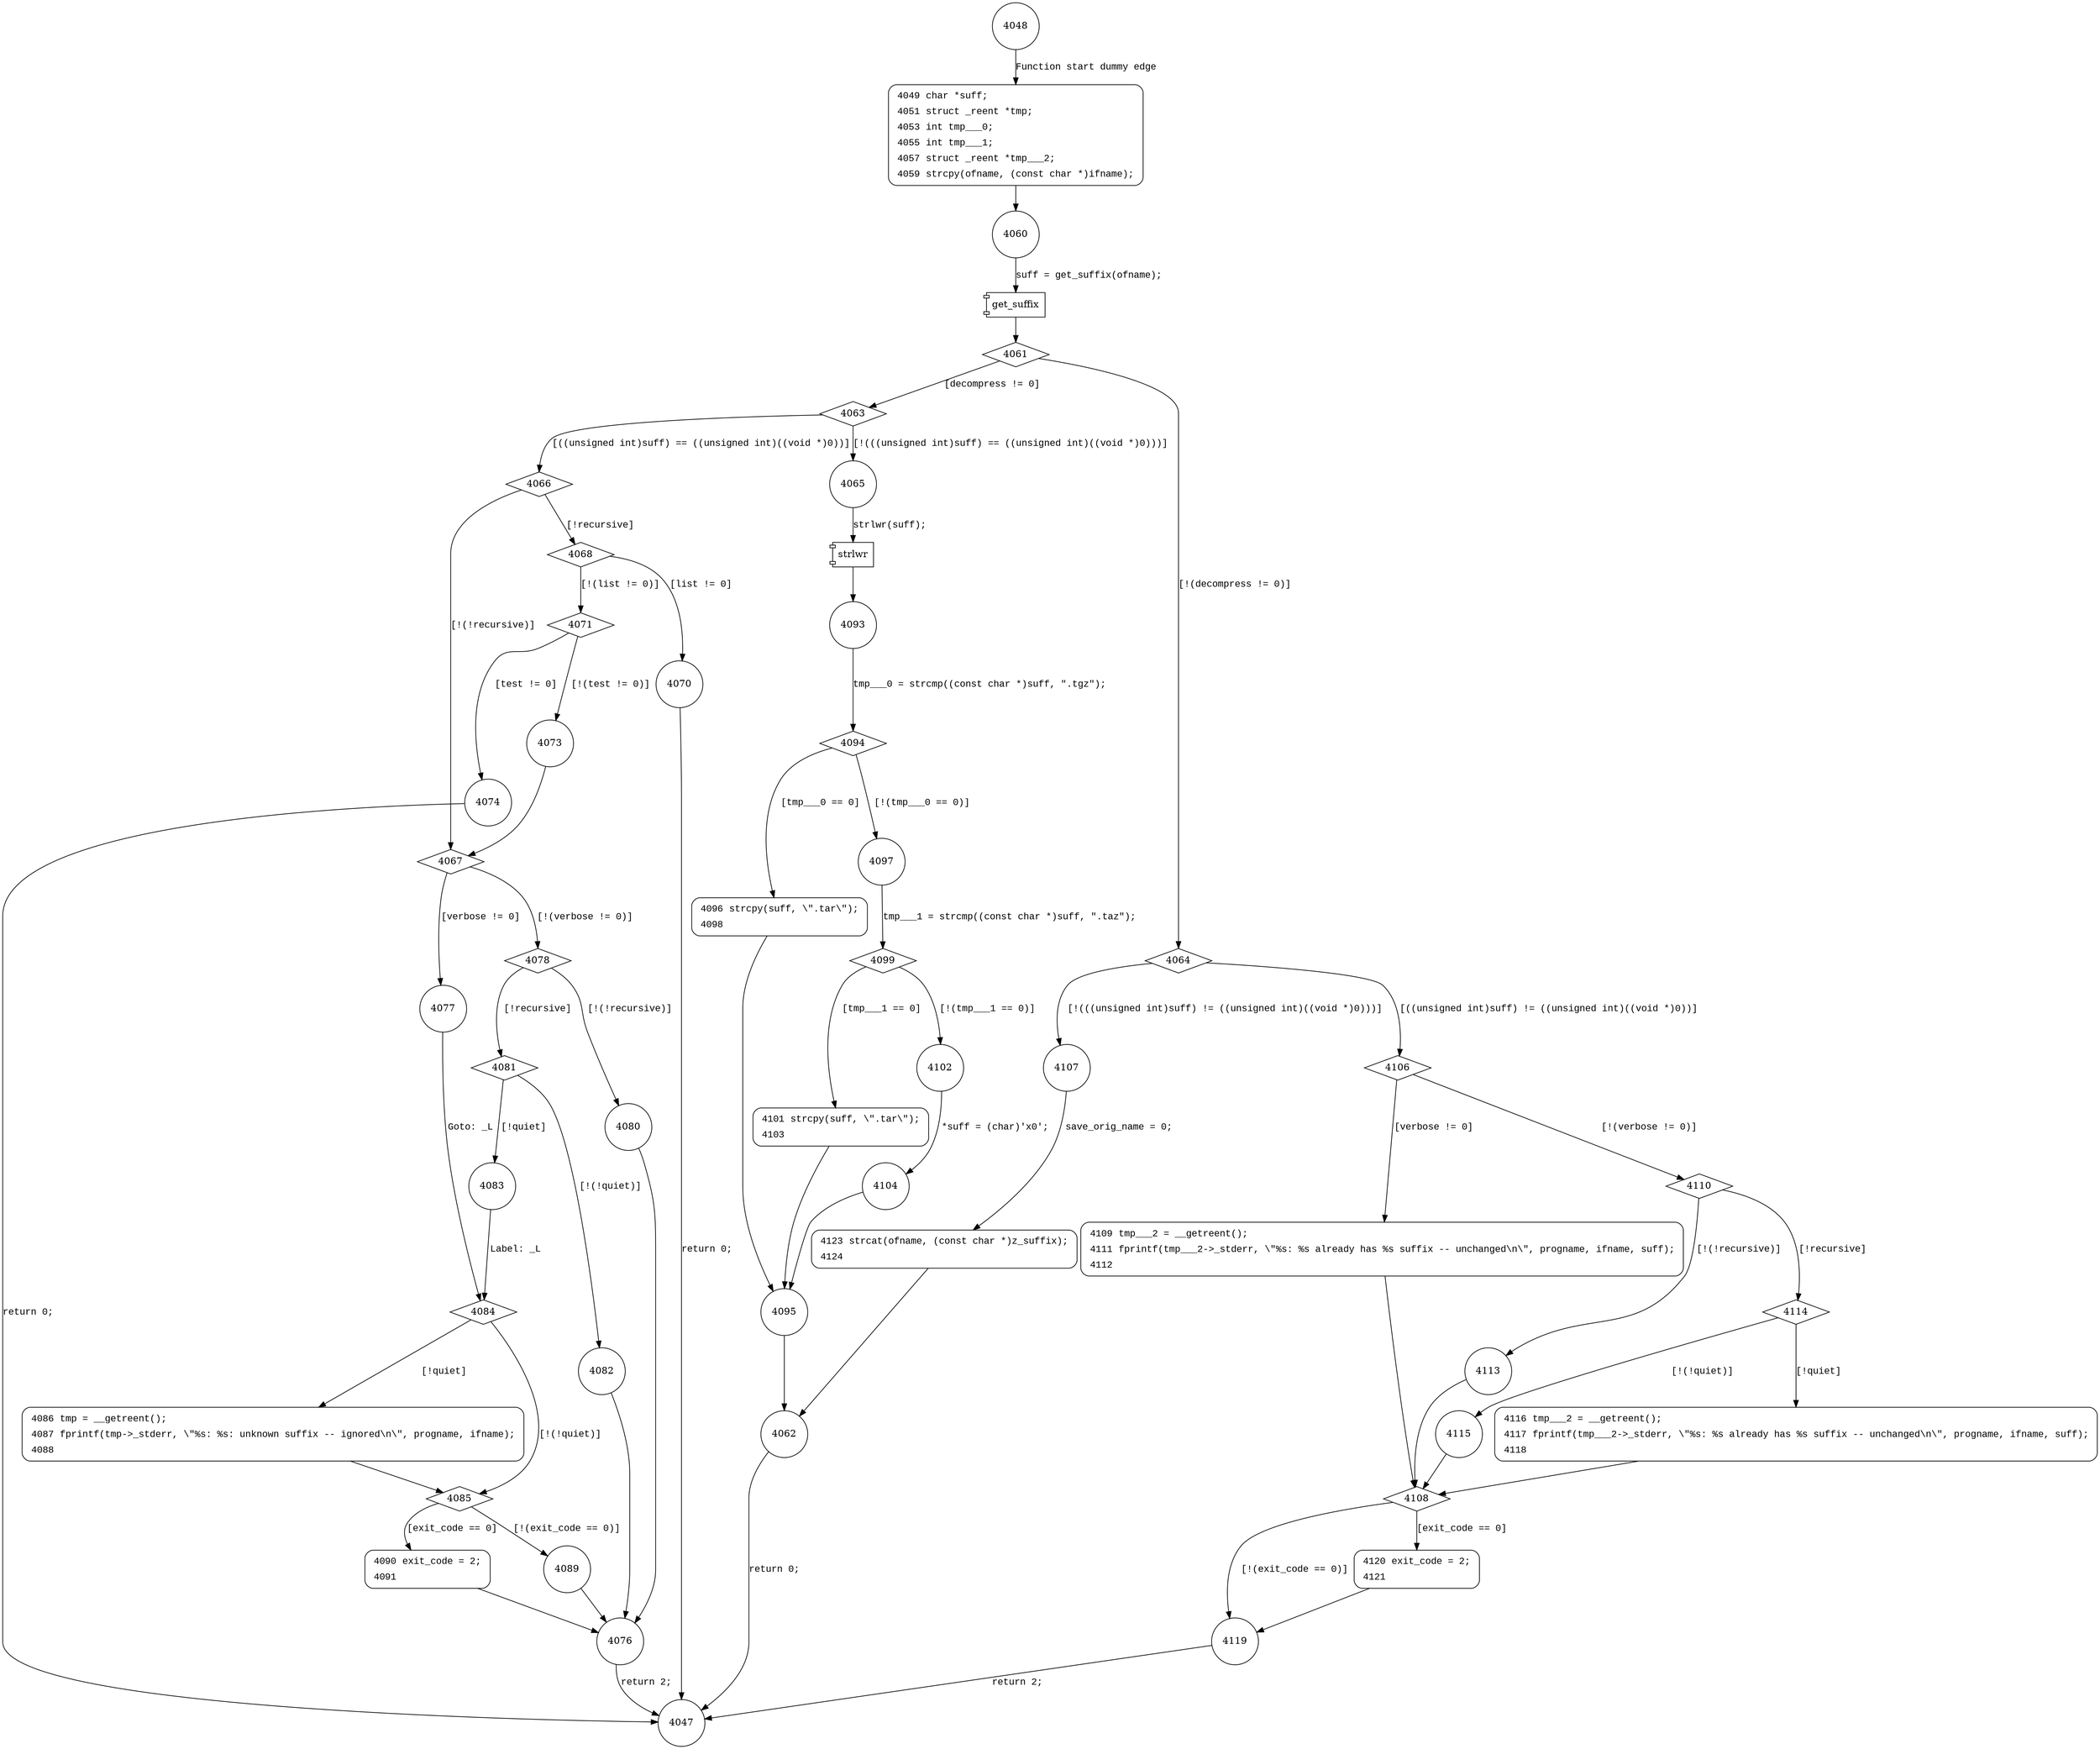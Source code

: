 digraph make_ofname {
4048 [shape="circle"]
4049 [shape="circle"]
4060 [shape="circle"]
4061 [shape="diamond"]
4064 [shape="diamond"]
4063 [shape="diamond"]
4065 [shape="circle"]
4066 [shape="diamond"]
4067 [shape="diamond"]
4068 [shape="diamond"]
4071 [shape="diamond"]
4070 [shape="circle"]
4073 [shape="circle"]
4074 [shape="circle"]
4078 [shape="diamond"]
4077 [shape="circle"]
4084 [shape="diamond"]
4085 [shape="diamond"]
4086 [shape="circle"]
4089 [shape="circle"]
4090 [shape="circle"]
4076 [shape="circle"]
4047 [shape="circle"]
4080 [shape="circle"]
4081 [shape="diamond"]
4082 [shape="circle"]
4083 [shape="circle"]
4093 [shape="circle"]
4094 [shape="diamond"]
4097 [shape="circle"]
4096 [shape="circle"]
4095 [shape="circle"]
4062 [shape="circle"]
4099 [shape="diamond"]
4102 [shape="circle"]
4101 [shape="circle"]
4104 [shape="circle"]
4107 [shape="circle"]
4106 [shape="diamond"]
4110 [shape="diamond"]
4109 [shape="circle"]
4108 [shape="diamond"]
4119 [shape="circle"]
4120 [shape="circle"]
4113 [shape="circle"]
4114 [shape="diamond"]
4115 [shape="circle"]
4116 [shape="circle"]
4123 [shape="circle"]
4049 [style="filled,bold" penwidth="1" fillcolor="white" fontname="Courier New" shape="Mrecord" label=<<table border="0" cellborder="0" cellpadding="3" bgcolor="white"><tr><td align="right">4049</td><td align="left">char *suff;</td></tr><tr><td align="right">4051</td><td align="left">struct _reent *tmp;</td></tr><tr><td align="right">4053</td><td align="left">int tmp___0;</td></tr><tr><td align="right">4055</td><td align="left">int tmp___1;</td></tr><tr><td align="right">4057</td><td align="left">struct _reent *tmp___2;</td></tr><tr><td align="right">4059</td><td align="left">strcpy(ofname, (const char *)ifname);</td></tr></table>>]
4049 -> 4060[label=""]
4086 [style="filled,bold" penwidth="1" fillcolor="white" fontname="Courier New" shape="Mrecord" label=<<table border="0" cellborder="0" cellpadding="3" bgcolor="white"><tr><td align="right">4086</td><td align="left">tmp = __getreent();</td></tr><tr><td align="right">4087</td><td align="left">fprintf(tmp-&gt;_stderr, \"%s: %s: unknown suffix -- ignored\n\", progname, ifname);</td></tr><tr><td align="right">4088</td><td align="left"></td></tr></table>>]
4086 -> 4085[label=""]
4090 [style="filled,bold" penwidth="1" fillcolor="white" fontname="Courier New" shape="Mrecord" label=<<table border="0" cellborder="0" cellpadding="3" bgcolor="white"><tr><td align="right">4090</td><td align="left">exit_code = 2;</td></tr><tr><td align="right">4091</td><td align="left"></td></tr></table>>]
4090 -> 4076[label=""]
4096 [style="filled,bold" penwidth="1" fillcolor="white" fontname="Courier New" shape="Mrecord" label=<<table border="0" cellborder="0" cellpadding="3" bgcolor="white"><tr><td align="right">4096</td><td align="left">strcpy(suff, \".tar\");</td></tr><tr><td align="right">4098</td><td align="left"></td></tr></table>>]
4096 -> 4095[label=""]
4101 [style="filled,bold" penwidth="1" fillcolor="white" fontname="Courier New" shape="Mrecord" label=<<table border="0" cellborder="0" cellpadding="3" bgcolor="white"><tr><td align="right">4101</td><td align="left">strcpy(suff, \".tar\");</td></tr><tr><td align="right">4103</td><td align="left"></td></tr></table>>]
4101 -> 4095[label=""]
4109 [style="filled,bold" penwidth="1" fillcolor="white" fontname="Courier New" shape="Mrecord" label=<<table border="0" cellborder="0" cellpadding="3" bgcolor="white"><tr><td align="right">4109</td><td align="left">tmp___2 = __getreent();</td></tr><tr><td align="right">4111</td><td align="left">fprintf(tmp___2-&gt;_stderr, \"%s: %s already has %s suffix -- unchanged\n\", progname, ifname, suff);</td></tr><tr><td align="right">4112</td><td align="left"></td></tr></table>>]
4109 -> 4108[label=""]
4120 [style="filled,bold" penwidth="1" fillcolor="white" fontname="Courier New" shape="Mrecord" label=<<table border="0" cellborder="0" cellpadding="3" bgcolor="white"><tr><td align="right">4120</td><td align="left">exit_code = 2;</td></tr><tr><td align="right">4121</td><td align="left"></td></tr></table>>]
4120 -> 4119[label=""]
4116 [style="filled,bold" penwidth="1" fillcolor="white" fontname="Courier New" shape="Mrecord" label=<<table border="0" cellborder="0" cellpadding="3" bgcolor="white"><tr><td align="right">4116</td><td align="left">tmp___2 = __getreent();</td></tr><tr><td align="right">4117</td><td align="left">fprintf(tmp___2-&gt;_stderr, \"%s: %s already has %s suffix -- unchanged\n\", progname, ifname, suff);</td></tr><tr><td align="right">4118</td><td align="left"></td></tr></table>>]
4116 -> 4108[label=""]
4123 [style="filled,bold" penwidth="1" fillcolor="white" fontname="Courier New" shape="Mrecord" label=<<table border="0" cellborder="0" cellpadding="3" bgcolor="white"><tr><td align="right">4123</td><td align="left">strcat(ofname, (const char *)z_suffix);</td></tr><tr><td align="right">4124</td><td align="left"></td></tr></table>>]
4123 -> 4062[label=""]
4048 -> 4049 [label="Function start dummy edge" fontname="Courier New"]
100016 [shape="component" label="get_suffix"]
4060 -> 100016 [label="suff = get_suffix(ofname);" fontname="Courier New"]
100016 -> 4061 [label="" fontname="Courier New"]
4061 -> 4064 [label="[!(decompress != 0)]" fontname="Courier New"]
4061 -> 4063 [label="[decompress != 0]" fontname="Courier New"]
4063 -> 4065 [label="[!(((unsigned int)suff) == ((unsigned int)((void *)0)))]" fontname="Courier New"]
4063 -> 4066 [label="[((unsigned int)suff) == ((unsigned int)((void *)0))]" fontname="Courier New"]
4066 -> 4067 [label="[!(!recursive)]" fontname="Courier New"]
4066 -> 4068 [label="[!recursive]" fontname="Courier New"]
4068 -> 4071 [label="[!(list != 0)]" fontname="Courier New"]
4068 -> 4070 [label="[list != 0]" fontname="Courier New"]
4071 -> 4073 [label="[!(test != 0)]" fontname="Courier New"]
4071 -> 4074 [label="[test != 0]" fontname="Courier New"]
4073 -> 4067 [label="" fontname="Courier New"]
4067 -> 4078 [label="[!(verbose != 0)]" fontname="Courier New"]
4067 -> 4077 [label="[verbose != 0]" fontname="Courier New"]
4084 -> 4085 [label="[!(!quiet)]" fontname="Courier New"]
4084 -> 4086 [label="[!quiet]" fontname="Courier New"]
4085 -> 4089 [label="[!(exit_code == 0)]" fontname="Courier New"]
4085 -> 4090 [label="[exit_code == 0]" fontname="Courier New"]
4076 -> 4047 [label="return 2;" fontname="Courier New"]
4078 -> 4080 [label="[!(!recursive)]" fontname="Courier New"]
4078 -> 4081 [label="[!recursive]" fontname="Courier New"]
4081 -> 4082 [label="[!(!quiet)]" fontname="Courier New"]
4081 -> 4083 [label="[!quiet]" fontname="Courier New"]
4082 -> 4076 [label="" fontname="Courier New"]
100017 [shape="component" label="strlwr"]
4065 -> 100017 [label="strlwr(suff);" fontname="Courier New"]
100017 -> 4093 [label="" fontname="Courier New"]
4094 -> 4097 [label="[!(tmp___0 == 0)]" fontname="Courier New"]
4094 -> 4096 [label="[tmp___0 == 0]" fontname="Courier New"]
4095 -> 4062 [label="" fontname="Courier New"]
4062 -> 4047 [label="return 0;" fontname="Courier New"]
4099 -> 4102 [label="[!(tmp___1 == 0)]" fontname="Courier New"]
4099 -> 4101 [label="[tmp___1 == 0]" fontname="Courier New"]
4102 -> 4104 [label="*suff = (char)'\x0';" fontname="Courier New"]
4064 -> 4107 [label="[!(((unsigned int)suff) != ((unsigned int)((void *)0)))]" fontname="Courier New"]
4064 -> 4106 [label="[((unsigned int)suff) != ((unsigned int)((void *)0))]" fontname="Courier New"]
4106 -> 4110 [label="[!(verbose != 0)]" fontname="Courier New"]
4106 -> 4109 [label="[verbose != 0]" fontname="Courier New"]
4108 -> 4119 [label="[!(exit_code == 0)]" fontname="Courier New"]
4108 -> 4120 [label="[exit_code == 0]" fontname="Courier New"]
4119 -> 4047 [label="return 2;" fontname="Courier New"]
4110 -> 4113 [label="[!(!recursive)]" fontname="Courier New"]
4110 -> 4114 [label="[!recursive]" fontname="Courier New"]
4114 -> 4115 [label="[!(!quiet)]" fontname="Courier New"]
4114 -> 4116 [label="[!quiet]" fontname="Courier New"]
4115 -> 4108 [label="" fontname="Courier New"]
4107 -> 4123 [label="save_orig_name = 0;" fontname="Courier New"]
4070 -> 4047 [label="return 0;" fontname="Courier New"]
4074 -> 4047 [label="return 0;" fontname="Courier New"]
4077 -> 4084 [label="Goto: _L" fontname="Courier New"]
4089 -> 4076 [label="" fontname="Courier New"]
4083 -> 4084 [label="Label: _L" fontname="Courier New"]
4080 -> 4076 [label="" fontname="Courier New"]
4093 -> 4094 [label="tmp___0 = strcmp((const char *)suff, \".tgz\");" fontname="Courier New"]
4097 -> 4099 [label="tmp___1 = strcmp((const char *)suff, \".taz\");" fontname="Courier New"]
4104 -> 4095 [label="" fontname="Courier New"]
4113 -> 4108 [label="" fontname="Courier New"]
}
